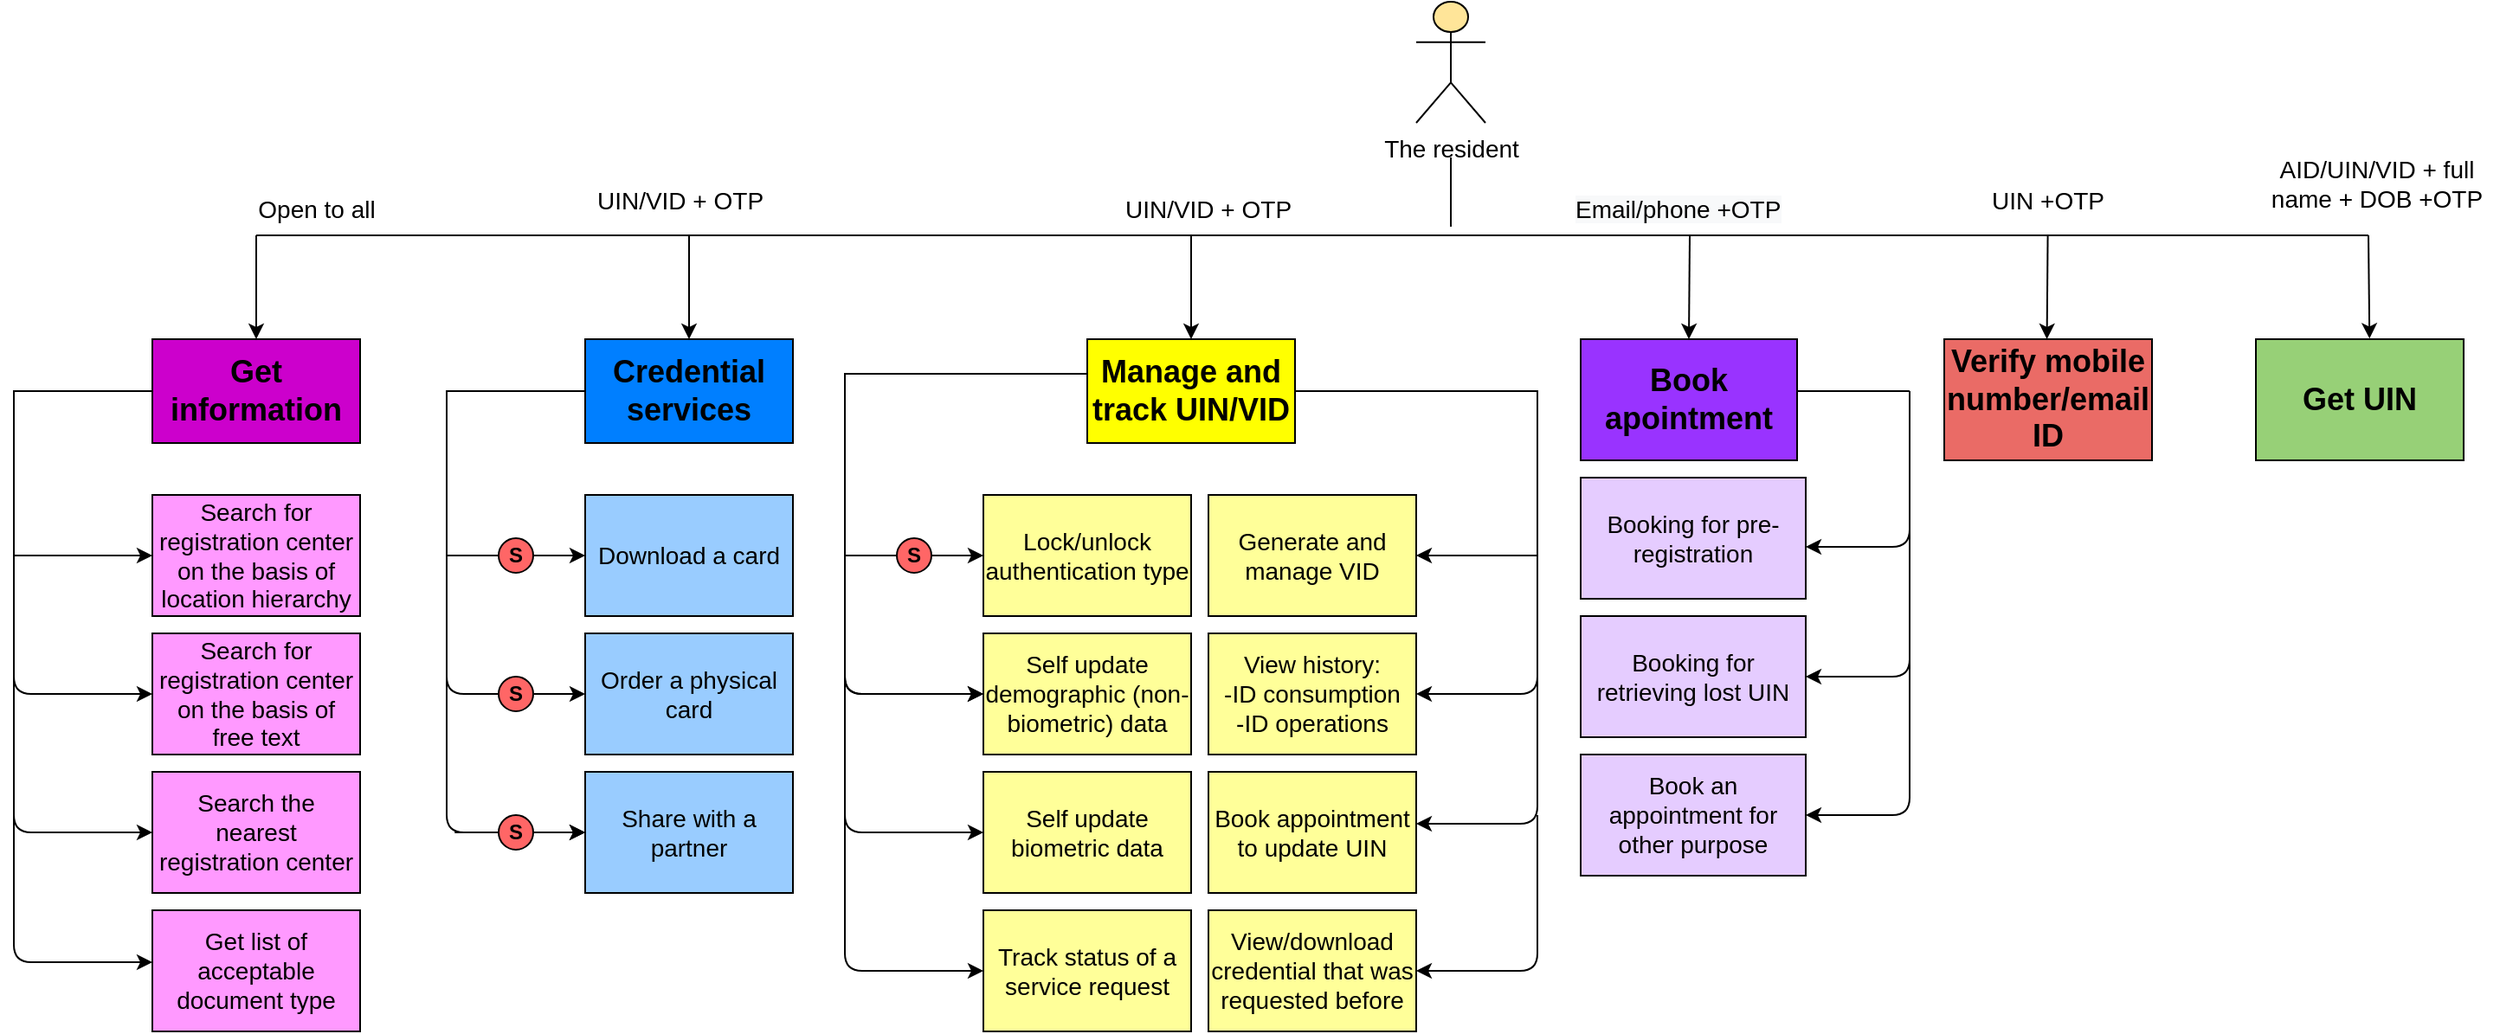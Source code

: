 <mxfile version="17.4.4" type="github">
  <diagram id="RYZyazkwS39Y2AsS4vCi" name="Page-1">
    <mxGraphModel dx="1583" dy="643" grid="1" gridSize="10" guides="1" tooltips="1" connect="1" arrows="1" fold="1" page="1" pageScale="1" pageWidth="850" pageHeight="1100" math="0" shadow="0">
      <root>
        <mxCell id="0" />
        <mxCell id="1" parent="0" />
        <mxCell id="8Bdd4Zyj8JoCNfkfIViZ-1" value="&lt;font style=&quot;font-size: 14px&quot;&gt;The resident&lt;/font&gt;" style="shape=umlActor;verticalLabelPosition=bottom;labelBackgroundColor=#ffffff;verticalAlign=top;html=1;outlineConnect=0;fillColor=#FFE599;strokeColor=#000000;" vertex="1" parent="1">
          <mxGeometry x="930" y="195" width="40" height="70" as="geometry" />
        </mxCell>
        <mxCell id="8Bdd4Zyj8JoCNfkfIViZ-2" value="" style="endArrow=none;html=1;" edge="1" parent="1">
          <mxGeometry width="50" height="50" relative="1" as="geometry">
            <mxPoint x="950" y="325" as="sourcePoint" />
            <mxPoint x="950" y="285" as="targetPoint" />
            <Array as="points">
              <mxPoint x="950" y="305" />
            </Array>
          </mxGeometry>
        </mxCell>
        <mxCell id="8Bdd4Zyj8JoCNfkfIViZ-3" value="" style="endArrow=none;html=1;" edge="1" parent="1">
          <mxGeometry width="50" height="50" relative="1" as="geometry">
            <mxPoint x="260" y="330" as="sourcePoint" />
            <mxPoint x="1480" y="330" as="targetPoint" />
          </mxGeometry>
        </mxCell>
        <mxCell id="8Bdd4Zyj8JoCNfkfIViZ-4" value="" style="endArrow=classic;html=1;entryX=0.5;entryY=0;entryDx=0;entryDy=0;" edge="1" parent="1">
          <mxGeometry width="50" height="50" relative="1" as="geometry">
            <mxPoint x="260" y="330" as="sourcePoint" />
            <mxPoint x="260" y="390" as="targetPoint" />
            <Array as="points">
              <mxPoint x="260" y="370" />
            </Array>
          </mxGeometry>
        </mxCell>
        <mxCell id="8Bdd4Zyj8JoCNfkfIViZ-5" value="" style="endArrow=classic;html=1;entryX=0.5;entryY=0;entryDx=0;entryDy=0;" edge="1" parent="1" target="8Bdd4Zyj8JoCNfkfIViZ-12">
          <mxGeometry width="50" height="50" relative="1" as="geometry">
            <mxPoint x="510" y="330" as="sourcePoint" />
            <mxPoint x="500" y="390" as="targetPoint" />
            <Array as="points" />
          </mxGeometry>
        </mxCell>
        <mxCell id="8Bdd4Zyj8JoCNfkfIViZ-6" value="" style="endArrow=classic;html=1;" edge="1" parent="1" target="8Bdd4Zyj8JoCNfkfIViZ-7">
          <mxGeometry width="50" height="50" relative="1" as="geometry">
            <mxPoint x="800" y="330" as="sourcePoint" />
            <mxPoint x="900" y="380" as="targetPoint" />
            <Array as="points" />
          </mxGeometry>
        </mxCell>
        <mxCell id="8Bdd4Zyj8JoCNfkfIViZ-7" value="&lt;span&gt;&lt;font style=&quot;font-size: 18px&quot;&gt;&lt;b&gt;Manage and track UIN/VID&lt;/b&gt;&lt;/font&gt;&lt;/span&gt;" style="rounded=0;whiteSpace=wrap;html=1;fillColor=#FFFF00;" vertex="1" parent="1">
          <mxGeometry x="740" y="390" width="120" height="60" as="geometry" />
        </mxCell>
        <mxCell id="8Bdd4Zyj8JoCNfkfIViZ-8" value="" style="edgeStyle=orthogonalEdgeStyle;rounded=0;orthogonalLoop=1;jettySize=auto;html=1;entryX=0;entryY=0.5;entryDx=0;entryDy=0;" edge="1" parent="1" source="8Bdd4Zyj8JoCNfkfIViZ-9" target="8Bdd4Zyj8JoCNfkfIViZ-10">
          <mxGeometry relative="1" as="geometry">
            <mxPoint x="120" y="530" as="targetPoint" />
            <Array as="points">
              <mxPoint x="120" y="420" />
              <mxPoint x="120" y="515" />
            </Array>
          </mxGeometry>
        </mxCell>
        <mxCell id="8Bdd4Zyj8JoCNfkfIViZ-9" value="&lt;span&gt;&lt;font style=&quot;font-size: 18px&quot;&gt;&lt;b&gt;Get information&lt;/b&gt;&lt;/font&gt;&lt;/span&gt;" style="rounded=0;whiteSpace=wrap;html=1;fillColor=#CC00CC;" vertex="1" parent="1">
          <mxGeometry x="200" y="390" width="120" height="60" as="geometry" />
        </mxCell>
        <mxCell id="8Bdd4Zyj8JoCNfkfIViZ-10" value="&lt;font style=&quot;font-size: 14px&quot;&gt;Search for registration center on the basis of location hierarchy&lt;/font&gt;" style="rounded=0;whiteSpace=wrap;html=1;fillColor=#FF99FF;" vertex="1" parent="1">
          <mxGeometry x="200" y="480" width="120" height="70" as="geometry" />
        </mxCell>
        <mxCell id="8Bdd4Zyj8JoCNfkfIViZ-11" value="&lt;span&gt;&lt;font style=&quot;font-size: 14px&quot;&gt;Search the nearest registration center&lt;/font&gt;&lt;/span&gt;" style="rounded=0;whiteSpace=wrap;html=1;fillColor=#FF99FF;" vertex="1" parent="1">
          <mxGeometry x="200" y="640" width="120" height="70" as="geometry" />
        </mxCell>
        <mxCell id="8Bdd4Zyj8JoCNfkfIViZ-12" value="&lt;span&gt;&lt;font style=&quot;font-size: 18px&quot;&gt;&lt;b&gt;Credential services&lt;/b&gt;&lt;/font&gt;&lt;/span&gt;" style="rounded=0;whiteSpace=wrap;html=1;fillColor=#007FFF;" vertex="1" parent="1">
          <mxGeometry x="450" y="390" width="120" height="60" as="geometry" />
        </mxCell>
        <mxCell id="8Bdd4Zyj8JoCNfkfIViZ-13" value="&lt;span&gt;&lt;font style=&quot;font-size: 14px&quot;&gt;Download a card&lt;/font&gt;&lt;/span&gt;" style="rounded=0;whiteSpace=wrap;html=1;fillColor=#99CCFF;" vertex="1" parent="1">
          <mxGeometry x="450" y="480" width="120" height="70" as="geometry" />
        </mxCell>
        <mxCell id="8Bdd4Zyj8JoCNfkfIViZ-14" value="&lt;font style=&quot;font-size: 14px&quot;&gt;Search for registration center on the basis of free text&lt;/font&gt;" style="rounded=0;whiteSpace=wrap;html=1;fillColor=#FF99FF;" vertex="1" parent="1">
          <mxGeometry x="200" y="560" width="120" height="70" as="geometry" />
        </mxCell>
        <mxCell id="8Bdd4Zyj8JoCNfkfIViZ-15" value="&lt;span&gt;&lt;font style=&quot;font-size: 14px&quot;&gt;Get list of acceptable document type&lt;/font&gt;&lt;/span&gt;" style="rounded=0;whiteSpace=wrap;html=1;fillColor=#FF99FF;" vertex="1" parent="1">
          <mxGeometry x="200" y="720" width="120" height="70" as="geometry" />
        </mxCell>
        <mxCell id="8Bdd4Zyj8JoCNfkfIViZ-16" value="&lt;span&gt;&lt;font style=&quot;font-size: 14px&quot;&gt;Order a physical card&lt;/font&gt;&lt;/span&gt;" style="rounded=0;whiteSpace=wrap;html=1;fillColor=#99CCFF;" vertex="1" parent="1">
          <mxGeometry x="450" y="560" width="120" height="70" as="geometry" />
        </mxCell>
        <mxCell id="8Bdd4Zyj8JoCNfkfIViZ-17" value="" style="endArrow=classic;html=1;entryX=0;entryY=0.5;entryDx=0;entryDy=0;" edge="1" parent="1" target="8Bdd4Zyj8JoCNfkfIViZ-14">
          <mxGeometry width="50" height="50" relative="1" as="geometry">
            <mxPoint x="120.0" y="500" as="sourcePoint" />
            <mxPoint x="360" y="560" as="targetPoint" />
            <Array as="points">
              <mxPoint x="120" y="595" />
            </Array>
          </mxGeometry>
        </mxCell>
        <mxCell id="8Bdd4Zyj8JoCNfkfIViZ-18" value="" style="endArrow=classic;html=1;entryX=0;entryY=0.5;entryDx=0;entryDy=0;" edge="1" parent="1">
          <mxGeometry width="50" height="50" relative="1" as="geometry">
            <mxPoint x="120.0" y="580" as="sourcePoint" />
            <mxPoint x="200.0" y="675" as="targetPoint" />
            <Array as="points">
              <mxPoint x="120" y="675" />
            </Array>
          </mxGeometry>
        </mxCell>
        <mxCell id="8Bdd4Zyj8JoCNfkfIViZ-19" value="" style="endArrow=classic;html=1;entryX=0;entryY=0.5;entryDx=0;entryDy=0;" edge="1" parent="1">
          <mxGeometry width="50" height="50" relative="1" as="geometry">
            <mxPoint x="120.0" y="660" as="sourcePoint" />
            <mxPoint x="200.0" y="750" as="targetPoint" />
            <Array as="points">
              <mxPoint x="120" y="750" />
            </Array>
          </mxGeometry>
        </mxCell>
        <mxCell id="8Bdd4Zyj8JoCNfkfIViZ-20" value="" style="edgeStyle=orthogonalEdgeStyle;rounded=0;orthogonalLoop=1;jettySize=auto;html=1;entryX=0;entryY=0.5;entryDx=0;entryDy=0;" edge="1" parent="1">
          <mxGeometry relative="1" as="geometry">
            <mxPoint x="450" y="420" as="sourcePoint" />
            <mxPoint x="450" y="515" as="targetPoint" />
            <Array as="points">
              <mxPoint x="370" y="420" />
              <mxPoint x="370" y="515" />
            </Array>
          </mxGeometry>
        </mxCell>
        <mxCell id="8Bdd4Zyj8JoCNfkfIViZ-21" value="" style="endArrow=classic;html=1;entryX=0;entryY=0.5;entryDx=0;entryDy=0;" edge="1" parent="1">
          <mxGeometry width="50" height="50" relative="1" as="geometry">
            <mxPoint x="370" y="500" as="sourcePoint" />
            <mxPoint x="450" y="595" as="targetPoint" />
            <Array as="points">
              <mxPoint x="370" y="595" />
            </Array>
          </mxGeometry>
        </mxCell>
        <mxCell id="8Bdd4Zyj8JoCNfkfIViZ-22" value="" style="endArrow=classic;html=1;entryX=0;entryY=0.5;entryDx=0;entryDy=0;" edge="1" parent="1" source="8Bdd4Zyj8JoCNfkfIViZ-38">
          <mxGeometry width="50" height="50" relative="1" as="geometry">
            <mxPoint x="370" y="580" as="sourcePoint" />
            <mxPoint x="450" y="675" as="targetPoint" />
            <Array as="points">
              <mxPoint x="370" y="675" />
            </Array>
          </mxGeometry>
        </mxCell>
        <mxCell id="8Bdd4Zyj8JoCNfkfIViZ-23" value="&lt;span&gt;&lt;font style=&quot;font-size: 14px&quot;&gt;Share with a partner&lt;/font&gt;&lt;/span&gt;" style="rounded=0;whiteSpace=wrap;html=1;fillColor=#99CCFF;strokeColor=#000000;" vertex="1" parent="1">
          <mxGeometry x="450" y="640" width="120" height="70" as="geometry" />
        </mxCell>
        <mxCell id="8Bdd4Zyj8JoCNfkfIViZ-24" value="&lt;span style=&quot;font-size: 14px&quot;&gt;Lock/unlock authentication type&lt;/span&gt;" style="rounded=0;whiteSpace=wrap;html=1;fillColor=#FFFF99;" vertex="1" parent="1">
          <mxGeometry x="680" y="480" width="120" height="70" as="geometry" />
        </mxCell>
        <mxCell id="8Bdd4Zyj8JoCNfkfIViZ-25" value="&lt;span style=&quot;font-size: 14px&quot;&gt;Self update demographic (non-biometric) data&lt;/span&gt;" style="rounded=0;whiteSpace=wrap;html=1;fillColor=#FFFF99;strokeColor=#000000;" vertex="1" parent="1">
          <mxGeometry x="680" y="560" width="120" height="70" as="geometry" />
        </mxCell>
        <mxCell id="8Bdd4Zyj8JoCNfkfIViZ-26" value="&lt;span style=&quot;font-size: 14px&quot;&gt;Self update biometric data&lt;/span&gt;&lt;span&gt;&lt;font&gt;&lt;br&gt;&lt;/font&gt;&lt;/span&gt;" style="rounded=0;whiteSpace=wrap;html=1;fillColor=#FFFF99;" vertex="1" parent="1">
          <mxGeometry x="680" y="640" width="120" height="70" as="geometry" />
        </mxCell>
        <mxCell id="8Bdd4Zyj8JoCNfkfIViZ-27" value="" style="endArrow=classic;html=1;entryX=0;entryY=0.5;entryDx=0;entryDy=0;" edge="1" parent="1">
          <mxGeometry width="50" height="50" relative="1" as="geometry">
            <mxPoint x="600" y="500" as="sourcePoint" />
            <mxPoint x="680" y="595" as="targetPoint" />
            <Array as="points">
              <mxPoint x="600" y="595" />
            </Array>
          </mxGeometry>
        </mxCell>
        <mxCell id="8Bdd4Zyj8JoCNfkfIViZ-28" value="" style="endArrow=classic;html=1;entryX=0;entryY=0.5;entryDx=0;entryDy=0;" edge="1" parent="1">
          <mxGeometry width="50" height="50" relative="1" as="geometry">
            <mxPoint x="600" y="580" as="sourcePoint" />
            <mxPoint x="680" y="675" as="targetPoint" />
            <Array as="points">
              <mxPoint x="600" y="675" />
            </Array>
          </mxGeometry>
        </mxCell>
        <mxCell id="8Bdd4Zyj8JoCNfkfIViZ-29" value="&lt;span style=&quot;font-size: 14px&quot;&gt;Generate and manage VID&lt;/span&gt;" style="rounded=0;whiteSpace=wrap;html=1;fillColor=#FFFF99;" vertex="1" parent="1">
          <mxGeometry x="810" y="480" width="120" height="70" as="geometry" />
        </mxCell>
        <mxCell id="8Bdd4Zyj8JoCNfkfIViZ-30" value="&lt;span&gt;&lt;font style=&quot;font-size: 14px&quot;&gt;View history:&lt;br&gt;-ID consumption&lt;br&gt;-ID operations&lt;br&gt;&lt;/font&gt;&lt;/span&gt;" style="rounded=0;whiteSpace=wrap;html=1;fillColor=#FFFF99;" vertex="1" parent="1">
          <mxGeometry x="810" y="560" width="120" height="70" as="geometry" />
        </mxCell>
        <mxCell id="8Bdd4Zyj8JoCNfkfIViZ-31" value="" style="edgeStyle=orthogonalEdgeStyle;rounded=0;orthogonalLoop=1;jettySize=auto;html=1;exitX=1;exitY=0.5;exitDx=0;exitDy=0;entryX=1;entryY=0.5;entryDx=0;entryDy=0;" edge="1" parent="1" source="8Bdd4Zyj8JoCNfkfIViZ-7" target="8Bdd4Zyj8JoCNfkfIViZ-29">
          <mxGeometry relative="1" as="geometry">
            <mxPoint x="690" y="430" as="sourcePoint" />
            <mxPoint x="950" y="525" as="targetPoint" />
            <Array as="points">
              <mxPoint x="1000" y="420" />
              <mxPoint x="1000" y="515" />
            </Array>
          </mxGeometry>
        </mxCell>
        <mxCell id="8Bdd4Zyj8JoCNfkfIViZ-32" value="" style="endArrow=classic;html=1;" edge="1" parent="1">
          <mxGeometry width="50" height="50" relative="1" as="geometry">
            <mxPoint x="1000" y="580" as="sourcePoint" />
            <mxPoint x="930" y="670" as="targetPoint" />
            <Array as="points">
              <mxPoint x="1000" y="670" />
            </Array>
          </mxGeometry>
        </mxCell>
        <mxCell id="8Bdd4Zyj8JoCNfkfIViZ-33" value="&lt;b&gt;S&lt;/b&gt;" style="ellipse;whiteSpace=wrap;html=1;aspect=fixed;fillColor=#FF6666;" vertex="1" parent="1">
          <mxGeometry x="400" y="505" width="20" height="20" as="geometry" />
        </mxCell>
        <mxCell id="8Bdd4Zyj8JoCNfkfIViZ-34" value="&lt;b&gt;S&lt;/b&gt;" style="ellipse;whiteSpace=wrap;html=1;aspect=fixed;fillColor=#FF6666;" vertex="1" parent="1">
          <mxGeometry x="400" y="585" width="20" height="20" as="geometry" />
        </mxCell>
        <mxCell id="8Bdd4Zyj8JoCNfkfIViZ-35" value="" style="endArrow=classic;html=1;entryX=0;entryY=0.5;entryDx=0;entryDy=0;" edge="1" parent="1">
          <mxGeometry width="50" height="50" relative="1" as="geometry">
            <mxPoint x="370" y="580" as="sourcePoint" />
            <mxPoint x="450" y="675" as="targetPoint" />
            <Array as="points">
              <mxPoint x="370" y="675" />
            </Array>
          </mxGeometry>
        </mxCell>
        <mxCell id="8Bdd4Zyj8JoCNfkfIViZ-36" value="" style="endArrow=classic;html=1;entryX=1;entryY=0.5;entryDx=0;entryDy=0;" edge="1" parent="1" target="8Bdd4Zyj8JoCNfkfIViZ-30">
          <mxGeometry width="50" height="50" relative="1" as="geometry">
            <mxPoint x="1000" y="510" as="sourcePoint" />
            <mxPoint x="939.659" y="597.131" as="targetPoint" />
            <Array as="points">
              <mxPoint x="1000" y="595" />
            </Array>
          </mxGeometry>
        </mxCell>
        <mxCell id="8Bdd4Zyj8JoCNfkfIViZ-37" value="" style="endArrow=classic;html=1;entryX=0;entryY=0.5;entryDx=0;entryDy=0;" edge="1" parent="1">
          <mxGeometry width="50" height="50" relative="1" as="geometry">
            <mxPoint x="600" y="500" as="sourcePoint" />
            <mxPoint x="680" y="595" as="targetPoint" />
            <Array as="points">
              <mxPoint x="600" y="595" />
            </Array>
          </mxGeometry>
        </mxCell>
        <mxCell id="8Bdd4Zyj8JoCNfkfIViZ-38" value="&lt;b&gt;S&lt;/b&gt;" style="ellipse;whiteSpace=wrap;html=1;aspect=fixed;fillColor=#FF6666;" vertex="1" parent="1">
          <mxGeometry x="400" y="665" width="20" height="20" as="geometry" />
        </mxCell>
        <mxCell id="8Bdd4Zyj8JoCNfkfIViZ-39" value="&lt;span&gt;&lt;font style=&quot;font-size: 18px&quot;&gt;&lt;b&gt;Book apointment&lt;/b&gt;&lt;/font&gt;&lt;/span&gt;" style="rounded=0;whiteSpace=wrap;html=1;fillColor=#9933FF;" vertex="1" parent="1">
          <mxGeometry x="1025" y="390" width="125" height="70" as="geometry" />
        </mxCell>
        <mxCell id="8Bdd4Zyj8JoCNfkfIViZ-40" value="&lt;span style=&quot;font-size: 14px&quot;&gt;Booking for retrieving lost UIN&lt;/span&gt;" style="rounded=0;whiteSpace=wrap;html=1;fillColor=#E5CCFF;" vertex="1" parent="1">
          <mxGeometry x="1025" y="550" width="130" height="70" as="geometry" />
        </mxCell>
        <mxCell id="8Bdd4Zyj8JoCNfkfIViZ-41" value="&lt;span&gt;&lt;font style=&quot;font-size: 14px&quot;&gt;Book an appointment for other purpose&lt;/font&gt;&lt;/span&gt;" style="rounded=0;whiteSpace=wrap;html=1;fillColor=#E5CCFF;" vertex="1" parent="1">
          <mxGeometry x="1025" y="630" width="130" height="70" as="geometry" />
        </mxCell>
        <mxCell id="8Bdd4Zyj8JoCNfkfIViZ-42" value="&lt;span style=&quot;font-size: 14px&quot;&gt;Booking for pre-registration&lt;/span&gt;" style="rounded=0;whiteSpace=wrap;html=1;fillColor=#E5CCFF;" vertex="1" parent="1">
          <mxGeometry x="1025" y="470" width="130" height="70" as="geometry" />
        </mxCell>
        <mxCell id="8Bdd4Zyj8JoCNfkfIViZ-43" value="" style="endArrow=classic;html=1;" edge="1" parent="1">
          <mxGeometry width="50" height="50" relative="1" as="geometry">
            <mxPoint x="1215" y="420" as="sourcePoint" />
            <mxPoint x="1155" y="510" as="targetPoint" />
            <Array as="points">
              <mxPoint x="1215" y="510" />
            </Array>
          </mxGeometry>
        </mxCell>
        <mxCell id="8Bdd4Zyj8JoCNfkfIViZ-44" value="" style="endArrow=classic;html=1;entryX=1;entryY=0.5;entryDx=0;entryDy=0;" edge="1" parent="1" target="8Bdd4Zyj8JoCNfkfIViZ-40">
          <mxGeometry width="50" height="50" relative="1" as="geometry">
            <mxPoint x="1215.0" y="490" as="sourcePoint" />
            <mxPoint x="1145" y="580" as="targetPoint" />
            <Array as="points">
              <mxPoint x="1215" y="585" />
            </Array>
          </mxGeometry>
        </mxCell>
        <mxCell id="8Bdd4Zyj8JoCNfkfIViZ-45" value="" style="endArrow=classic;html=1;" edge="1" parent="1">
          <mxGeometry width="50" height="50" relative="1" as="geometry">
            <mxPoint x="1215.0" y="560" as="sourcePoint" />
            <mxPoint x="1155" y="665" as="targetPoint" />
            <Array as="points">
              <mxPoint x="1215" y="665" />
            </Array>
          </mxGeometry>
        </mxCell>
        <mxCell id="8Bdd4Zyj8JoCNfkfIViZ-46" value="" style="endArrow=none;html=1;" edge="1" parent="1">
          <mxGeometry width="50" height="50" relative="1" as="geometry">
            <mxPoint x="1150" y="420" as="sourcePoint" />
            <mxPoint x="1215" y="420" as="targetPoint" />
          </mxGeometry>
        </mxCell>
        <mxCell id="8Bdd4Zyj8JoCNfkfIViZ-47" value="&lt;span style=&quot;font-size: 18px&quot;&gt;&lt;b&gt;Verify mobile number/email ID&lt;/b&gt;&lt;/span&gt;" style="rounded=0;whiteSpace=wrap;html=1;fillColor=#EA6B66;" vertex="1" parent="1">
          <mxGeometry x="1235" y="390" width="120" height="70" as="geometry" />
        </mxCell>
        <mxCell id="8Bdd4Zyj8JoCNfkfIViZ-48" value="" style="endArrow=classic;html=1;entryX=0.5;entryY=0;entryDx=0;entryDy=0;" edge="1" parent="1">
          <mxGeometry width="50" height="50" relative="1" as="geometry">
            <mxPoint x="1294.79" y="330" as="sourcePoint" />
            <mxPoint x="1294.29" y="390" as="targetPoint" />
          </mxGeometry>
        </mxCell>
        <mxCell id="8Bdd4Zyj8JoCNfkfIViZ-49" value="&lt;span style=&quot;font-size: 18px&quot;&gt;&lt;b&gt;Get UIN&lt;/b&gt;&lt;/span&gt;" style="rounded=0;whiteSpace=wrap;html=1;fillColor=#97D077;" vertex="1" parent="1">
          <mxGeometry x="1415" y="390" width="120" height="70" as="geometry" />
        </mxCell>
        <mxCell id="8Bdd4Zyj8JoCNfkfIViZ-50" value="" style="endArrow=classic;html=1;entryX=0.547;entryY=-0.005;entryDx=0;entryDy=0;entryPerimeter=0;" edge="1" parent="1" target="8Bdd4Zyj8JoCNfkfIViZ-49">
          <mxGeometry width="50" height="50" relative="1" as="geometry">
            <mxPoint x="1480" y="330" as="sourcePoint" />
            <mxPoint x="1484.29" y="390" as="targetPoint" />
          </mxGeometry>
        </mxCell>
        <mxCell id="8Bdd4Zyj8JoCNfkfIViZ-51" value="" style="edgeStyle=orthogonalEdgeStyle;rounded=0;orthogonalLoop=1;jettySize=auto;html=1;entryX=0;entryY=0.5;entryDx=0;entryDy=0;" edge="1" parent="1" target="8Bdd4Zyj8JoCNfkfIViZ-24">
          <mxGeometry relative="1" as="geometry">
            <mxPoint x="740" y="505" as="targetPoint" />
            <Array as="points">
              <mxPoint x="600" y="410" />
              <mxPoint x="600" y="515" />
            </Array>
            <mxPoint x="740" y="410" as="sourcePoint" />
          </mxGeometry>
        </mxCell>
        <mxCell id="8Bdd4Zyj8JoCNfkfIViZ-52" value="&lt;b&gt;S&lt;/b&gt;" style="ellipse;whiteSpace=wrap;html=1;aspect=fixed;fillColor=#FF6666;" vertex="1" parent="1">
          <mxGeometry x="630" y="505" width="20" height="20" as="geometry" />
        </mxCell>
        <mxCell id="8Bdd4Zyj8JoCNfkfIViZ-55" value="&lt;span style=&quot;font-size: 14px&quot;&gt;View/download credential that was requested before&lt;/span&gt;" style="rounded=0;whiteSpace=wrap;html=1;fillColor=#FFFF99;" vertex="1" parent="1">
          <mxGeometry x="810" y="720" width="120" height="70" as="geometry" />
        </mxCell>
        <mxCell id="8Bdd4Zyj8JoCNfkfIViZ-56" value="&lt;font style=&quot;font-size: 14px&quot;&gt;Track status of a service request&lt;/font&gt;" style="rounded=0;whiteSpace=wrap;html=1;fillColor=#FFFF99;" vertex="1" parent="1">
          <mxGeometry x="680" y="720" width="120" height="70" as="geometry" />
        </mxCell>
        <mxCell id="8Bdd4Zyj8JoCNfkfIViZ-62" value="&lt;span style=&quot;font-size: 14px&quot;&gt;Book appointment to update UIN&lt;/span&gt;&lt;span&gt;&lt;font&gt;&lt;br&gt;&lt;/font&gt;&lt;/span&gt;" style="rounded=0;whiteSpace=wrap;html=1;fillColor=#FFFF99;" vertex="1" parent="1">
          <mxGeometry x="810" y="640" width="120" height="70" as="geometry" />
        </mxCell>
        <mxCell id="8Bdd4Zyj8JoCNfkfIViZ-63" value="&lt;font style=&quot;font-size: 14px&quot;&gt;AID/UIN/VID + full name + DOB +OTP&lt;/font&gt;" style="text;html=1;strokeColor=none;fillColor=none;align=center;verticalAlign=middle;whiteSpace=wrap;rounded=0;" vertex="1" parent="1">
          <mxGeometry x="1415" y="290" width="140" height="20" as="geometry" />
        </mxCell>
        <mxCell id="8Bdd4Zyj8JoCNfkfIViZ-64" value="&lt;font style=&quot;font-size: 14px&quot;&gt;UIN/VID + OTP&lt;/font&gt;" style="text;html=1;strokeColor=none;fillColor=none;align=center;verticalAlign=middle;whiteSpace=wrap;rounded=0;" vertex="1" parent="1">
          <mxGeometry x="740" y="305" width="140" height="20" as="geometry" />
        </mxCell>
        <mxCell id="8Bdd4Zyj8JoCNfkfIViZ-65" value="&lt;font style=&quot;font-size: 14px&quot;&gt;UIN +OTP&lt;/font&gt;" style="text;html=1;strokeColor=none;fillColor=none;align=center;verticalAlign=middle;whiteSpace=wrap;rounded=0;" vertex="1" parent="1">
          <mxGeometry x="1250" y="300" width="90" height="20" as="geometry" />
        </mxCell>
        <mxCell id="8Bdd4Zyj8JoCNfkfIViZ-66" value="" style="endArrow=classic;html=1;entryX=0.5;entryY=0;entryDx=0;entryDy=0;" edge="1" parent="1" target="8Bdd4Zyj8JoCNfkfIViZ-39">
          <mxGeometry width="50" height="50" relative="1" as="geometry">
            <mxPoint x="1088" y="330" as="sourcePoint" />
            <mxPoint x="1055" y="590" as="targetPoint" />
          </mxGeometry>
        </mxCell>
        <mxCell id="8Bdd4Zyj8JoCNfkfIViZ-67" value="&lt;!--StartFragment--&gt;&lt;span style=&quot;font-family: Helvetica; font-size: 14px; font-style: normal; font-variant-ligatures: normal; font-variant-caps: normal; font-weight: 400; letter-spacing: normal; orphans: 2; text-align: center; text-indent: 0px; text-transform: none; widows: 2; word-spacing: 0px; -webkit-text-stroke-width: 0px; background-color: rgb(248, 249, 250); text-decoration-style: initial; text-decoration-color: initial; float: none; display: inline !important;&quot;&gt;Email/phone +OTP&lt;/span&gt;&lt;!--EndFragment--&gt;" style="text;whiteSpace=wrap;html=1;" vertex="1" parent="1">
          <mxGeometry x="1020" y="300" width="140" height="30" as="geometry" />
        </mxCell>
        <mxCell id="8Bdd4Zyj8JoCNfkfIViZ-68" value="&lt;font style=&quot;font-size: 14px&quot;&gt;UIN/VID + OTP&lt;/font&gt;" style="text;html=1;strokeColor=none;fillColor=none;align=center;verticalAlign=middle;whiteSpace=wrap;rounded=0;" vertex="1" parent="1">
          <mxGeometry x="450" y="300" width="110" height="20" as="geometry" />
        </mxCell>
        <mxCell id="8Bdd4Zyj8JoCNfkfIViZ-69" value="&lt;font style=&quot;font-size: 14px&quot;&gt;Open to all&lt;/font&gt;" style="text;html=1;strokeColor=none;fillColor=none;align=center;verticalAlign=middle;whiteSpace=wrap;rounded=0;" vertex="1" parent="1">
          <mxGeometry x="240" y="305" width="110" height="20" as="geometry" />
        </mxCell>
        <mxCell id="8Bdd4Zyj8JoCNfkfIViZ-71" value="" style="endArrow=classic;html=1;entryX=0;entryY=0.5;entryDx=0;entryDy=0;" edge="1" parent="1">
          <mxGeometry width="50" height="50" relative="1" as="geometry">
            <mxPoint x="600" y="660" as="sourcePoint" />
            <mxPoint x="680" y="755" as="targetPoint" />
            <Array as="points">
              <mxPoint x="600" y="755" />
            </Array>
          </mxGeometry>
        </mxCell>
        <mxCell id="8Bdd4Zyj8JoCNfkfIViZ-72" value="" style="endArrow=classic;html=1;entryX=1;entryY=0.5;entryDx=0;entryDy=0;" edge="1" parent="1" target="8Bdd4Zyj8JoCNfkfIViZ-55">
          <mxGeometry width="50" height="50" relative="1" as="geometry">
            <mxPoint x="1000" y="665" as="sourcePoint" />
            <mxPoint x="1080" y="760" as="targetPoint" />
            <Array as="points">
              <mxPoint x="1000" y="755" />
            </Array>
          </mxGeometry>
        </mxCell>
      </root>
    </mxGraphModel>
  </diagram>
</mxfile>
